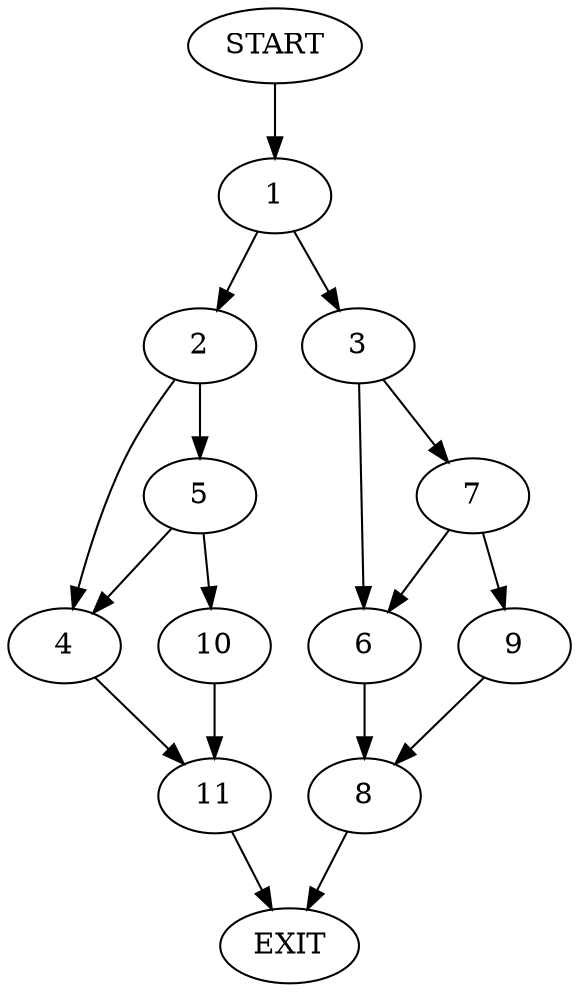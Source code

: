 digraph {
0 [label="START"]
12 [label="EXIT"]
0 -> 1
1 -> 2
1 -> 3
2 -> 4
2 -> 5
3 -> 6
3 -> 7
6 -> 8
7 -> 9
7 -> 6
9 -> 8
8 -> 12
5 -> 4
5 -> 10
4 -> 11
10 -> 11
11 -> 12
}
